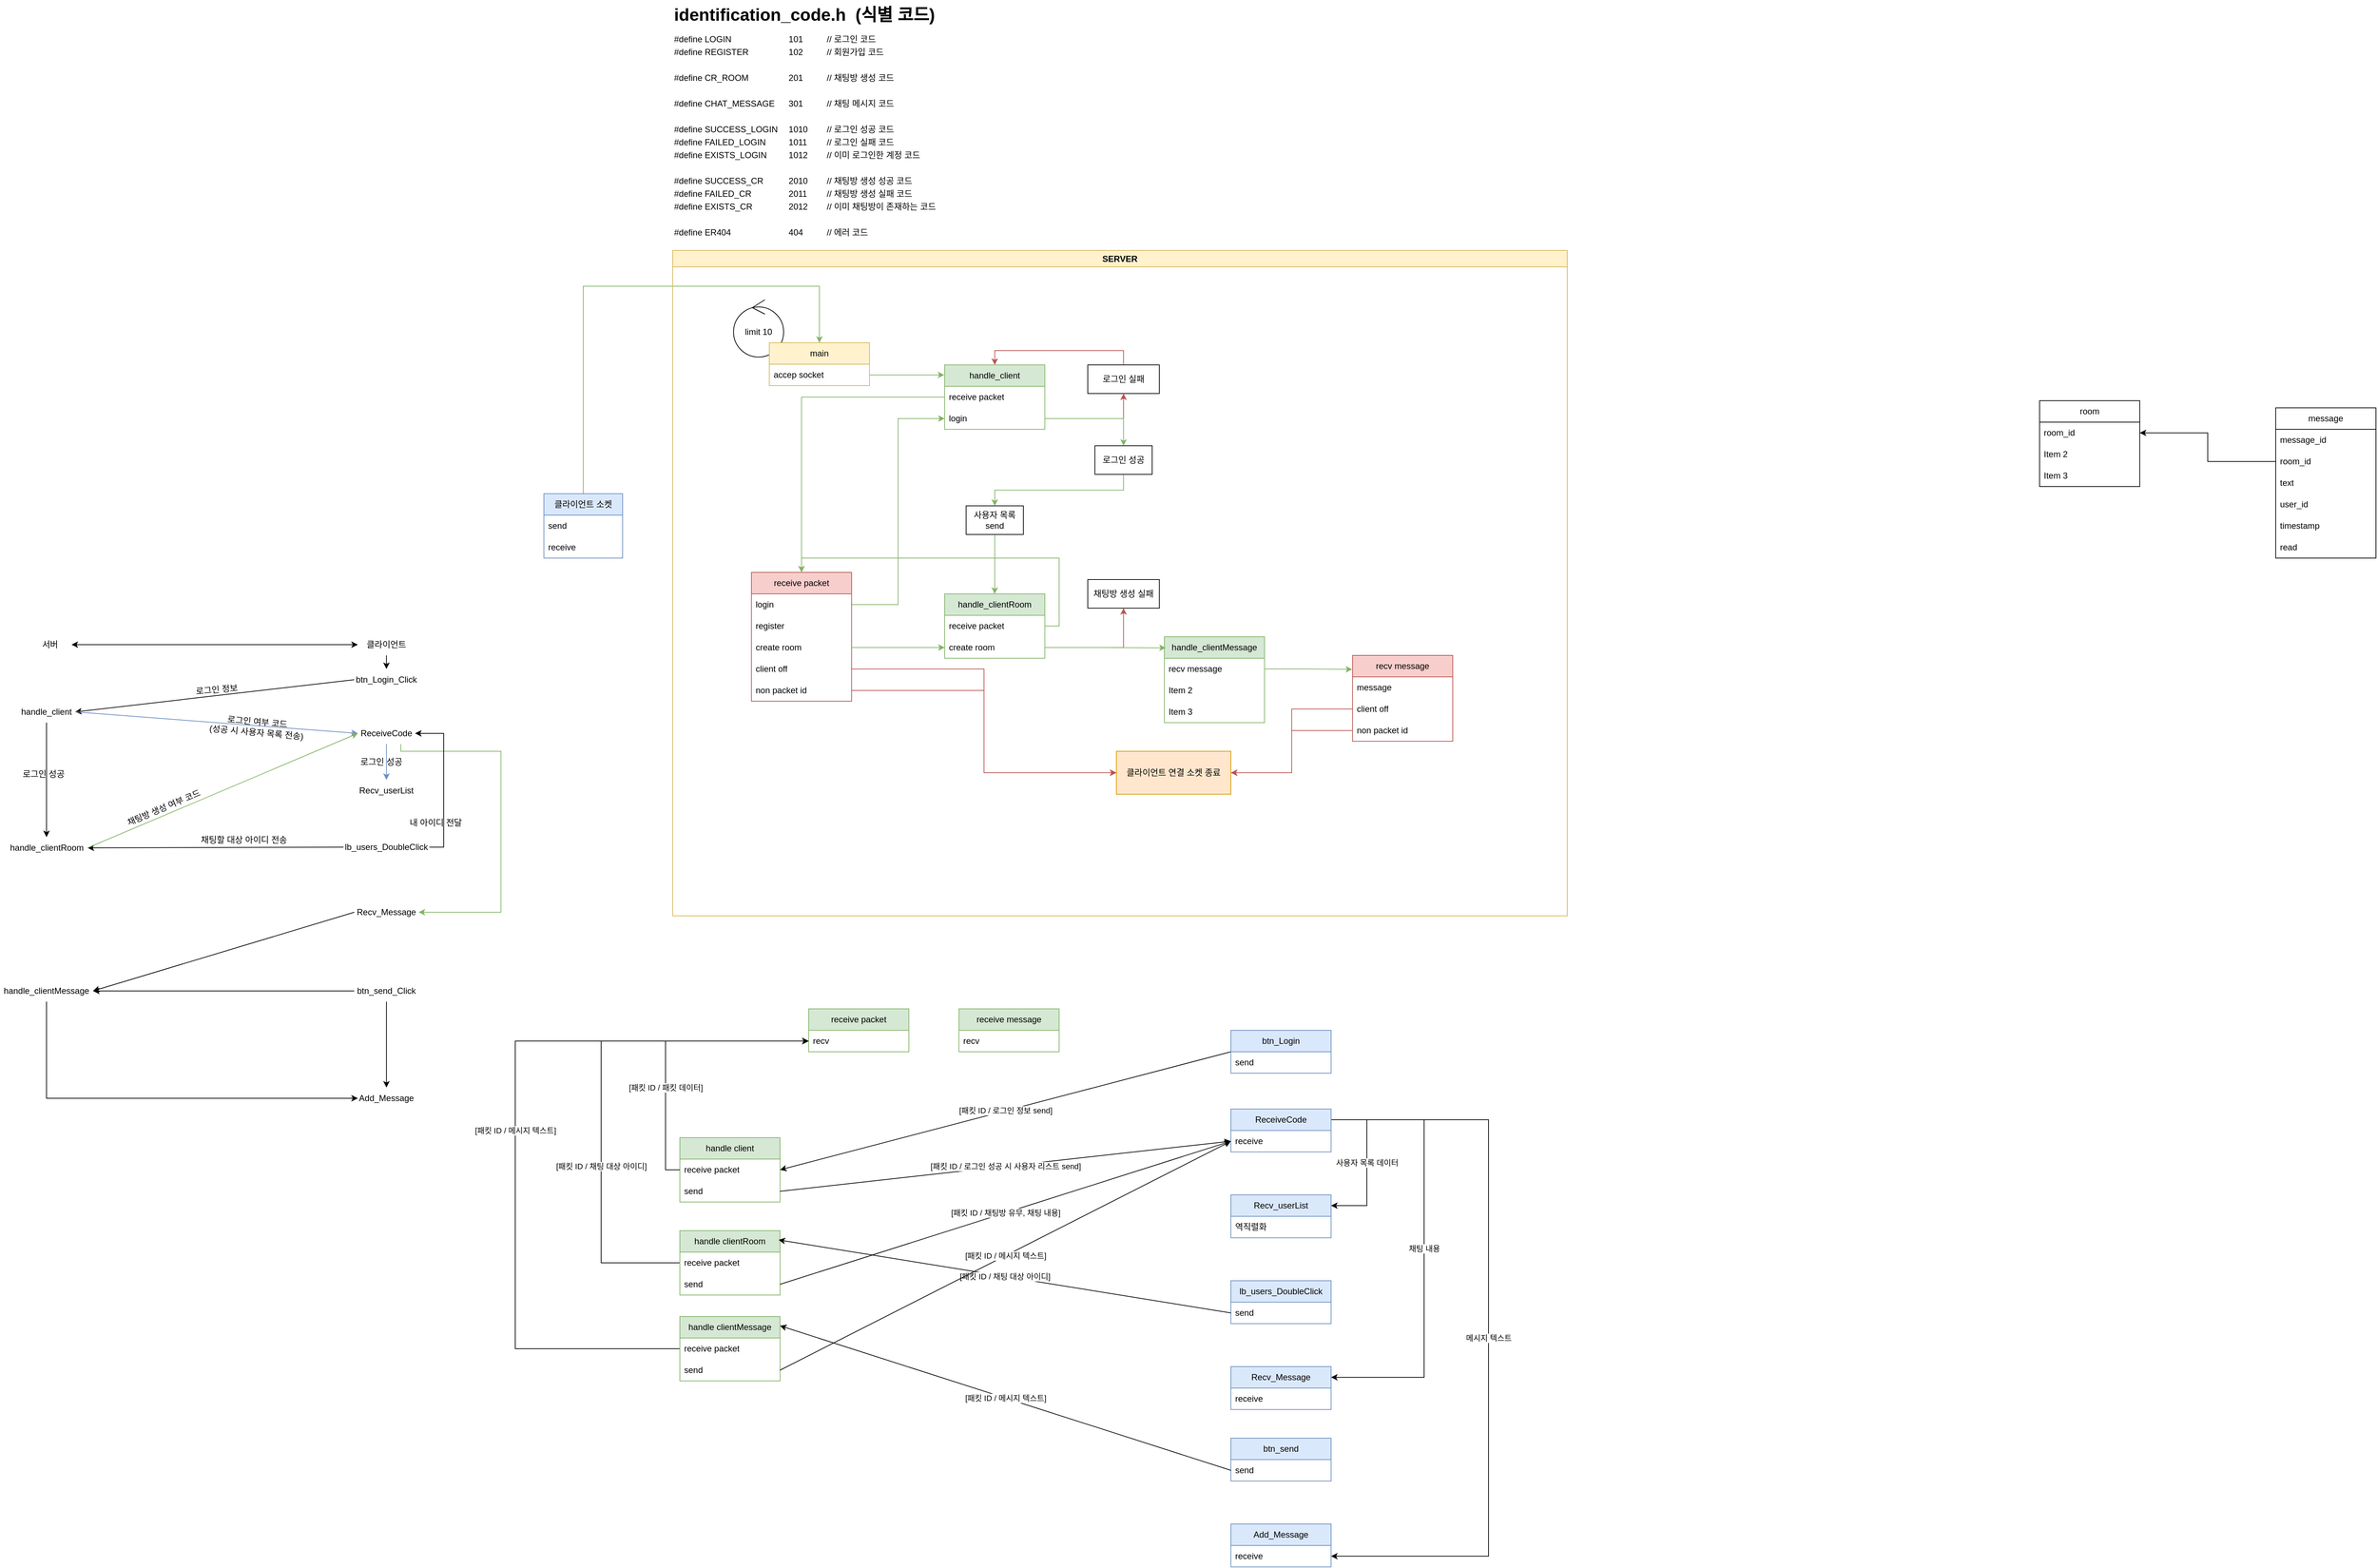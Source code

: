 <mxfile version="24.7.16">
  <diagram name="페이지-1" id="7Ynsx05TQ_TW6J1zzL17">
    <mxGraphModel dx="3088" dy="772" grid="1" gridSize="10" guides="1" tooltips="1" connect="1" arrows="1" fold="1" page="1" pageScale="1" pageWidth="827" pageHeight="1169" math="0" shadow="0">
      <root>
        <mxCell id="0" />
        <mxCell id="1" parent="0" />
        <mxCell id="s8_g53VmeSPwoNF7_Ztp-17" value="&lt;h1 style=&quot;margin-top: 0px;&quot;&gt;identification_code.h&amp;nbsp; (식별 코드)&lt;/h1&gt;&lt;p style=&quot;line-height: 50%;&quot;&gt;#define LOGIN&lt;span style=&quot;white-space:pre&quot;&gt;&#x9;&#x9;&#x9;&lt;/span&gt;101&lt;span style=&quot;white-space:pre&quot;&gt;&#x9;&#x9;&lt;/span&gt;// 로그인 코드&lt;/p&gt;&lt;p style=&quot;line-height: 50%;&quot;&gt;#define REGISTER&lt;span style=&quot;white-space:pre&quot;&gt;&#x9;&#x9;&lt;span style=&quot;white-space: pre;&quot;&gt;&#x9;&lt;/span&gt;&lt;/span&gt;102&lt;span style=&quot;white-space:pre&quot;&gt;&#x9;&#x9;&lt;/span&gt;// 회원가입 코드&lt;/p&gt;&lt;p style=&quot;line-height: 50%;&quot;&gt;&lt;br&gt;&lt;/p&gt;&lt;p style=&quot;line-height: 50%;&quot;&gt;#define CR_ROOM&lt;span style=&quot;white-space:pre&quot;&gt;&#x9;&#x9;&#x9;&lt;/span&gt;201&lt;span style=&quot;white-space:pre&quot;&gt;&#x9;&#x9;&lt;/span&gt;// 채팅방 생성 코드&lt;/p&gt;&lt;p style=&quot;line-height: 50%;&quot;&gt;&lt;br&gt;&lt;/p&gt;&lt;p style=&quot;line-height: 50%;&quot;&gt;#define CHAT_MESSAGE&lt;span style=&quot;white-space:pre&quot;&gt;&#x9;&lt;/span&gt;301&lt;span style=&quot;white-space:pre&quot;&gt;&#x9;&#x9;&lt;/span&gt;// 채팅 메시지 코드&lt;/p&gt;&lt;p style=&quot;line-height: 50%;&quot;&gt;&lt;br&gt;&lt;/p&gt;&lt;p style=&quot;line-height: 50%;&quot;&gt;#define SUCCESS_LOGIN&lt;span style=&quot;white-space:pre&quot;&gt;&#x9;&lt;/span&gt;1010&lt;span style=&quot;white-space:pre&quot;&gt;&#x9;&lt;/span&gt;// 로그인 성공 코드&lt;/p&gt;&lt;p style=&quot;line-height: 50%;&quot;&gt;#define FAILED_LOGIN&lt;span style=&quot;white-space: pre;&quot;&gt;&#x9;&lt;/span&gt;&lt;span style=&quot;white-space:pre&quot;&gt;&#x9;&lt;/span&gt;1011&lt;span style=&quot;white-space:pre&quot;&gt;&#x9;&lt;/span&gt;// 로그인 실패 코드&lt;/p&gt;&lt;p style=&quot;line-height: 50%;&quot;&gt;#define EXISTS_LOGIN&lt;span style=&quot;white-space:pre&quot;&gt;&#x9;&lt;span style=&quot;white-space: pre;&quot;&gt;&#x9;&lt;/span&gt;&lt;/span&gt;1012&lt;span style=&quot;white-space:pre&quot;&gt;&#x9;&lt;/span&gt;// 이미 로그인한 계정 코드&lt;/p&gt;&lt;p style=&quot;line-height: 50%;&quot;&gt;&lt;br&gt;&lt;/p&gt;&lt;p style=&quot;line-height: 50%;&quot;&gt;#define SUCCESS_CR&lt;span style=&quot;white-space:pre&quot;&gt;&#x9;&#x9;&lt;/span&gt;2010&lt;span style=&quot;white-space:pre&quot;&gt;&#x9;&lt;/span&gt;// 채팅방 생성 성공 코드&lt;/p&gt;&lt;p style=&quot;line-height: 50%;&quot;&gt;#define FAILED_CR&lt;span style=&quot;white-space:pre&quot;&gt;&#x9;&#x9;&lt;/span&gt;2011&lt;span style=&quot;white-space:pre&quot;&gt;&#x9;&lt;/span&gt;// 채팅방 생성 실패 코드&lt;/p&gt;&lt;p style=&quot;line-height: 50%;&quot;&gt;#define EXISTS_CR&lt;span style=&quot;white-space:pre&quot;&gt;&#x9;&#x9;&lt;/span&gt;2012&lt;span style=&quot;white-space:pre&quot;&gt;&#x9;&lt;/span&gt;// 이미 채팅방이 존재하는 코드&lt;/p&gt;&lt;p style=&quot;line-height: 50%;&quot;&gt;&lt;br&gt;&lt;/p&gt;&lt;p style=&quot;line-height: 50%;&quot;&gt;#define ER404&lt;span style=&quot;white-space:pre&quot;&gt;&#x9;&#x9;&#x9;&lt;/span&gt;404&lt;span style=&quot;white-space:pre&quot;&gt;&#x9;&#x9;&lt;/span&gt;// 에러 코드&lt;/p&gt;" style="text;html=1;whiteSpace=wrap;overflow=hidden;rounded=0;" parent="1" vertex="1">
          <mxGeometry width="400" height="330" as="geometry" />
        </mxCell>
        <mxCell id="HkOdZyDKnDV-VlXJsd4s-2" value="handle_client" style="swimlane;fontStyle=0;childLayout=stackLayout;horizontal=1;startSize=30;horizontalStack=0;resizeParent=1;resizeParentMax=0;resizeLast=0;collapsible=1;marginBottom=0;whiteSpace=wrap;html=1;fillColor=#d5e8d4;strokeColor=#82b366;" parent="1" vertex="1">
          <mxGeometry x="380" y="510" width="140" height="90" as="geometry" />
        </mxCell>
        <mxCell id="HkOdZyDKnDV-VlXJsd4s-3" value="receive packet" style="text;strokeColor=none;fillColor=none;align=left;verticalAlign=middle;spacingLeft=4;spacingRight=4;overflow=hidden;points=[[0,0.5],[1,0.5]];portConstraint=eastwest;rotatable=0;whiteSpace=wrap;html=1;" parent="HkOdZyDKnDV-VlXJsd4s-2" vertex="1">
          <mxGeometry y="30" width="140" height="30" as="geometry" />
        </mxCell>
        <mxCell id="HkOdZyDKnDV-VlXJsd4s-24" value="login" style="text;strokeColor=none;fillColor=none;align=left;verticalAlign=middle;spacingLeft=4;spacingRight=4;overflow=hidden;points=[[0,0.5],[1,0.5]];portConstraint=eastwest;rotatable=0;whiteSpace=wrap;html=1;" parent="HkOdZyDKnDV-VlXJsd4s-2" vertex="1">
          <mxGeometry y="60" width="140" height="30" as="geometry" />
        </mxCell>
        <mxCell id="HkOdZyDKnDV-VlXJsd4s-53" style="edgeStyle=orthogonalEdgeStyle;rounded=0;orthogonalLoop=1;jettySize=auto;html=1;exitX=1;exitY=0.25;exitDx=0;exitDy=0;entryX=0;entryY=0.5;entryDx=0;entryDy=0;fillColor=#d5e8d4;strokeColor=#82b366;" parent="1" source="HkOdZyDKnDV-VlXJsd4s-6" target="HkOdZyDKnDV-VlXJsd4s-24" edge="1">
          <mxGeometry relative="1" as="geometry" />
        </mxCell>
        <mxCell id="HkOdZyDKnDV-VlXJsd4s-59" style="edgeStyle=orthogonalEdgeStyle;rounded=0;orthogonalLoop=1;jettySize=auto;html=1;exitX=1;exitY=0.75;exitDx=0;exitDy=0;entryX=0;entryY=0.5;entryDx=0;entryDy=0;fillColor=#f8cecc;strokeColor=#b85450;" parent="1" source="HkOdZyDKnDV-VlXJsd4s-6" target="HkOdZyDKnDV-VlXJsd4s-58" edge="1">
          <mxGeometry relative="1" as="geometry" />
        </mxCell>
        <mxCell id="HkOdZyDKnDV-VlXJsd4s-6" value="receive packet" style="swimlane;fontStyle=0;childLayout=stackLayout;horizontal=1;startSize=30;horizontalStack=0;resizeParent=1;resizeParentMax=0;resizeLast=0;collapsible=1;marginBottom=0;whiteSpace=wrap;html=1;fillColor=#f8cecc;strokeColor=#b85450;" parent="1" vertex="1">
          <mxGeometry x="110" y="800" width="140" height="180" as="geometry" />
        </mxCell>
        <mxCell id="HkOdZyDKnDV-VlXJsd4s-7" value="login" style="text;strokeColor=none;fillColor=none;align=left;verticalAlign=middle;spacingLeft=4;spacingRight=4;overflow=hidden;points=[[0,0.5],[1,0.5]];portConstraint=eastwest;rotatable=0;whiteSpace=wrap;html=1;" parent="HkOdZyDKnDV-VlXJsd4s-6" vertex="1">
          <mxGeometry y="30" width="140" height="30" as="geometry" />
        </mxCell>
        <mxCell id="HkOdZyDKnDV-VlXJsd4s-8" value="register" style="text;strokeColor=none;fillColor=none;align=left;verticalAlign=middle;spacingLeft=4;spacingRight=4;overflow=hidden;points=[[0,0.5],[1,0.5]];portConstraint=eastwest;rotatable=0;whiteSpace=wrap;html=1;" parent="HkOdZyDKnDV-VlXJsd4s-6" vertex="1">
          <mxGeometry y="60" width="140" height="30" as="geometry" />
        </mxCell>
        <mxCell id="HkOdZyDKnDV-VlXJsd4s-9" value="create room" style="text;strokeColor=none;fillColor=none;align=left;verticalAlign=middle;spacingLeft=4;spacingRight=4;overflow=hidden;points=[[0,0.5],[1,0.5]];portConstraint=eastwest;rotatable=0;whiteSpace=wrap;html=1;" parent="HkOdZyDKnDV-VlXJsd4s-6" vertex="1">
          <mxGeometry y="90" width="140" height="30" as="geometry" />
        </mxCell>
        <mxCell id="HkOdZyDKnDV-VlXJsd4s-11" value="client off" style="text;strokeColor=none;fillColor=none;align=left;verticalAlign=middle;spacingLeft=4;spacingRight=4;overflow=hidden;points=[[0,0.5],[1,0.5]];portConstraint=eastwest;rotatable=0;whiteSpace=wrap;html=1;" parent="HkOdZyDKnDV-VlXJsd4s-6" vertex="1">
          <mxGeometry y="120" width="140" height="30" as="geometry" />
        </mxCell>
        <mxCell id="HkOdZyDKnDV-VlXJsd4s-13" value="non packet id" style="text;strokeColor=none;fillColor=none;align=left;verticalAlign=middle;spacingLeft=4;spacingRight=4;overflow=hidden;points=[[0,0.5],[1,0.5]];portConstraint=eastwest;rotatable=0;whiteSpace=wrap;html=1;" parent="HkOdZyDKnDV-VlXJsd4s-6" vertex="1">
          <mxGeometry y="150" width="140" height="30" as="geometry" />
        </mxCell>
        <mxCell id="HkOdZyDKnDV-VlXJsd4s-15" value="recv message" style="swimlane;fontStyle=0;childLayout=stackLayout;horizontal=1;startSize=30;horizontalStack=0;resizeParent=1;resizeParentMax=0;resizeLast=0;collapsible=1;marginBottom=0;whiteSpace=wrap;html=1;fillColor=#f8cecc;strokeColor=#b85450;" parent="1" vertex="1">
          <mxGeometry x="950" y="916" width="140" height="120" as="geometry" />
        </mxCell>
        <mxCell id="HkOdZyDKnDV-VlXJsd4s-16" value="message" style="text;strokeColor=none;fillColor=none;align=left;verticalAlign=middle;spacingLeft=4;spacingRight=4;overflow=hidden;points=[[0,0.5],[1,0.5]];portConstraint=eastwest;rotatable=0;whiteSpace=wrap;html=1;" parent="HkOdZyDKnDV-VlXJsd4s-15" vertex="1">
          <mxGeometry y="30" width="140" height="30" as="geometry" />
        </mxCell>
        <mxCell id="HkOdZyDKnDV-VlXJsd4s-17" value="client off" style="text;strokeColor=none;fillColor=none;align=left;verticalAlign=middle;spacingLeft=4;spacingRight=4;overflow=hidden;points=[[0,0.5],[1,0.5]];portConstraint=eastwest;rotatable=0;whiteSpace=wrap;html=1;" parent="HkOdZyDKnDV-VlXJsd4s-15" vertex="1">
          <mxGeometry y="60" width="140" height="30" as="geometry" />
        </mxCell>
        <mxCell id="HkOdZyDKnDV-VlXJsd4s-18" value="non packet id" style="text;strokeColor=none;fillColor=none;align=left;verticalAlign=middle;spacingLeft=4;spacingRight=4;overflow=hidden;points=[[0,0.5],[1,0.5]];portConstraint=eastwest;rotatable=0;whiteSpace=wrap;html=1;" parent="HkOdZyDKnDV-VlXJsd4s-15" vertex="1">
          <mxGeometry y="90" width="140" height="30" as="geometry" />
        </mxCell>
        <mxCell id="HkOdZyDKnDV-VlXJsd4s-19" value="handle_clientRoom" style="swimlane;fontStyle=0;childLayout=stackLayout;horizontal=1;startSize=30;horizontalStack=0;resizeParent=1;resizeParentMax=0;resizeLast=0;collapsible=1;marginBottom=0;whiteSpace=wrap;html=1;fillColor=#d5e8d4;strokeColor=#82b366;" parent="1" vertex="1">
          <mxGeometry x="380" y="830" width="140" height="90" as="geometry" />
        </mxCell>
        <mxCell id="HkOdZyDKnDV-VlXJsd4s-20" value="receive packet" style="text;strokeColor=none;fillColor=none;align=left;verticalAlign=middle;spacingLeft=4;spacingRight=4;overflow=hidden;points=[[0,0.5],[1,0.5]];portConstraint=eastwest;rotatable=0;whiteSpace=wrap;html=1;" parent="HkOdZyDKnDV-VlXJsd4s-19" vertex="1">
          <mxGeometry y="30" width="140" height="30" as="geometry" />
        </mxCell>
        <mxCell id="HkOdZyDKnDV-VlXJsd4s-21" value="create room" style="text;strokeColor=none;fillColor=none;align=left;verticalAlign=middle;spacingLeft=4;spacingRight=4;overflow=hidden;points=[[0,0.5],[1,0.5]];portConstraint=eastwest;rotatable=0;whiteSpace=wrap;html=1;" parent="HkOdZyDKnDV-VlXJsd4s-19" vertex="1">
          <mxGeometry y="60" width="140" height="30" as="geometry" />
        </mxCell>
        <mxCell id="HkOdZyDKnDV-VlXJsd4s-23" style="edgeStyle=orthogonalEdgeStyle;rounded=0;orthogonalLoop=1;jettySize=auto;html=1;exitX=1;exitY=0.5;exitDx=0;exitDy=0;entryX=-0.004;entryY=0.156;entryDx=0;entryDy=0;entryPerimeter=0;fillColor=#d5e8d4;strokeColor=#82b366;" parent="1" source="s8_g53VmeSPwoNF7_Ztp-13" target="HkOdZyDKnDV-VlXJsd4s-2" edge="1">
          <mxGeometry relative="1" as="geometry">
            <mxPoint x="400" y="470" as="targetPoint" />
          </mxGeometry>
        </mxCell>
        <mxCell id="HkOdZyDKnDV-VlXJsd4s-64" style="edgeStyle=orthogonalEdgeStyle;rounded=0;orthogonalLoop=1;jettySize=auto;html=1;exitX=0.5;exitY=0;exitDx=0;exitDy=0;entryX=0.5;entryY=0;entryDx=0;entryDy=0;fillColor=#f8cecc;strokeColor=#b85450;" parent="1" source="HkOdZyDKnDV-VlXJsd4s-29" target="HkOdZyDKnDV-VlXJsd4s-2" edge="1">
          <mxGeometry relative="1" as="geometry" />
        </mxCell>
        <mxCell id="HkOdZyDKnDV-VlXJsd4s-29" value="로그인 실패" style="rounded=0;whiteSpace=wrap;html=1;" parent="1" vertex="1">
          <mxGeometry x="580" y="510" width="100" height="40" as="geometry" />
        </mxCell>
        <mxCell id="HkOdZyDKnDV-VlXJsd4s-36" style="edgeStyle=orthogonalEdgeStyle;rounded=0;orthogonalLoop=1;jettySize=auto;html=1;exitX=1;exitY=0.5;exitDx=0;exitDy=0;entryX=0;entryY=0.5;entryDx=0;entryDy=0;fillColor=#d5e8d4;strokeColor=#82b366;" parent="1" source="HkOdZyDKnDV-VlXJsd4s-9" target="HkOdZyDKnDV-VlXJsd4s-21" edge="1">
          <mxGeometry relative="1" as="geometry" />
        </mxCell>
        <mxCell id="HkOdZyDKnDV-VlXJsd4s-37" value="채팅방 생성 실패" style="rounded=0;whiteSpace=wrap;html=1;" parent="1" vertex="1">
          <mxGeometry x="580" y="810" width="100" height="40" as="geometry" />
        </mxCell>
        <mxCell id="HkOdZyDKnDV-VlXJsd4s-40" style="edgeStyle=orthogonalEdgeStyle;rounded=0;orthogonalLoop=1;jettySize=auto;html=1;exitX=1;exitY=0.5;exitDx=0;exitDy=0;entryX=0.5;entryY=1;entryDx=0;entryDy=0;fillColor=#f8cecc;strokeColor=#b85450;" parent="1" source="HkOdZyDKnDV-VlXJsd4s-24" target="HkOdZyDKnDV-VlXJsd4s-29" edge="1">
          <mxGeometry relative="1" as="geometry" />
        </mxCell>
        <mxCell id="HkOdZyDKnDV-VlXJsd4s-42" style="edgeStyle=orthogonalEdgeStyle;rounded=0;orthogonalLoop=1;jettySize=auto;html=1;exitX=1;exitY=0.5;exitDx=0;exitDy=0;entryX=0.5;entryY=1;entryDx=0;entryDy=0;fillColor=#f8cecc;strokeColor=#b85450;" parent="1" source="HkOdZyDKnDV-VlXJsd4s-21" target="HkOdZyDKnDV-VlXJsd4s-37" edge="1">
          <mxGeometry relative="1" as="geometry" />
        </mxCell>
        <mxCell id="HkOdZyDKnDV-VlXJsd4s-44" value="handle_clientMessage" style="swimlane;fontStyle=0;childLayout=stackLayout;horizontal=1;startSize=30;horizontalStack=0;resizeParent=1;resizeParentMax=0;resizeLast=0;collapsible=1;marginBottom=0;whiteSpace=wrap;html=1;fillColor=#d5e8d4;strokeColor=#82b366;" parent="1" vertex="1">
          <mxGeometry x="687" y="890" width="140" height="120" as="geometry" />
        </mxCell>
        <mxCell id="HkOdZyDKnDV-VlXJsd4s-45" value="recv message" style="text;strokeColor=none;fillColor=none;align=left;verticalAlign=middle;spacingLeft=4;spacingRight=4;overflow=hidden;points=[[0,0.5],[1,0.5]];portConstraint=eastwest;rotatable=0;whiteSpace=wrap;html=1;" parent="HkOdZyDKnDV-VlXJsd4s-44" vertex="1">
          <mxGeometry y="30" width="140" height="30" as="geometry" />
        </mxCell>
        <mxCell id="HkOdZyDKnDV-VlXJsd4s-46" value="Item 2" style="text;strokeColor=none;fillColor=none;align=left;verticalAlign=middle;spacingLeft=4;spacingRight=4;overflow=hidden;points=[[0,0.5],[1,0.5]];portConstraint=eastwest;rotatable=0;whiteSpace=wrap;html=1;" parent="HkOdZyDKnDV-VlXJsd4s-44" vertex="1">
          <mxGeometry y="60" width="140" height="30" as="geometry" />
        </mxCell>
        <mxCell id="HkOdZyDKnDV-VlXJsd4s-47" value="Item 3" style="text;strokeColor=none;fillColor=none;align=left;verticalAlign=middle;spacingLeft=4;spacingRight=4;overflow=hidden;points=[[0,0.5],[1,0.5]];portConstraint=eastwest;rotatable=0;whiteSpace=wrap;html=1;" parent="HkOdZyDKnDV-VlXJsd4s-44" vertex="1">
          <mxGeometry y="90" width="140" height="30" as="geometry" />
        </mxCell>
        <mxCell id="HkOdZyDKnDV-VlXJsd4s-51" style="edgeStyle=orthogonalEdgeStyle;rounded=0;orthogonalLoop=1;jettySize=auto;html=1;exitX=1;exitY=0.5;exitDx=0;exitDy=0;entryX=-0.004;entryY=0.163;entryDx=0;entryDy=0;entryPerimeter=0;fillColor=#d5e8d4;strokeColor=#82b366;" parent="1" source="HkOdZyDKnDV-VlXJsd4s-45" target="HkOdZyDKnDV-VlXJsd4s-15" edge="1">
          <mxGeometry relative="1" as="geometry" />
        </mxCell>
        <mxCell id="HkOdZyDKnDV-VlXJsd4s-57" style="edgeStyle=orthogonalEdgeStyle;rounded=0;orthogonalLoop=1;jettySize=auto;html=1;exitX=1;exitY=0.5;exitDx=0;exitDy=0;entryX=0.5;entryY=0;entryDx=0;entryDy=0;fillColor=#d5e8d4;strokeColor=#82b366;" parent="1" source="HkOdZyDKnDV-VlXJsd4s-20" target="HkOdZyDKnDV-VlXJsd4s-6" edge="1">
          <mxGeometry relative="1" as="geometry">
            <mxPoint x="180" y="710" as="targetPoint" />
            <Array as="points">
              <mxPoint x="540" y="875" />
              <mxPoint x="540" y="780" />
              <mxPoint x="180" y="780" />
            </Array>
          </mxGeometry>
        </mxCell>
        <mxCell id="HkOdZyDKnDV-VlXJsd4s-58" value="클라이언트 연결 소켓 종료" style="rounded=0;whiteSpace=wrap;html=1;fillColor=#ffe6cc;strokeColor=#d79b00;" parent="1" vertex="1">
          <mxGeometry x="620" y="1050" width="160" height="60" as="geometry" />
        </mxCell>
        <mxCell id="HkOdZyDKnDV-VlXJsd4s-60" style="edgeStyle=orthogonalEdgeStyle;rounded=0;orthogonalLoop=1;jettySize=auto;html=1;exitX=1;exitY=0.5;exitDx=0;exitDy=0;entryX=0.014;entryY=0.129;entryDx=0;entryDy=0;entryPerimeter=0;fillColor=#d5e8d4;strokeColor=#82b366;" parent="1" source="HkOdZyDKnDV-VlXJsd4s-21" target="HkOdZyDKnDV-VlXJsd4s-44" edge="1">
          <mxGeometry relative="1" as="geometry" />
        </mxCell>
        <mxCell id="HkOdZyDKnDV-VlXJsd4s-61" style="edgeStyle=orthogonalEdgeStyle;rounded=0;orthogonalLoop=1;jettySize=auto;html=1;exitX=0;exitY=0.5;exitDx=0;exitDy=0;entryX=1;entryY=0.5;entryDx=0;entryDy=0;fillColor=#f8cecc;strokeColor=#b85450;" parent="1" source="HkOdZyDKnDV-VlXJsd4s-17" target="HkOdZyDKnDV-VlXJsd4s-58" edge="1">
          <mxGeometry relative="1" as="geometry" />
        </mxCell>
        <mxCell id="HkOdZyDKnDV-VlXJsd4s-62" style="edgeStyle=orthogonalEdgeStyle;rounded=0;orthogonalLoop=1;jettySize=auto;html=1;exitX=1;exitY=0.5;exitDx=0;exitDy=0;entryX=0;entryY=0.5;entryDx=0;entryDy=0;fillColor=#f8cecc;strokeColor=#b85450;" parent="1" source="HkOdZyDKnDV-VlXJsd4s-13" target="HkOdZyDKnDV-VlXJsd4s-58" edge="1">
          <mxGeometry relative="1" as="geometry" />
        </mxCell>
        <mxCell id="HkOdZyDKnDV-VlXJsd4s-63" style="edgeStyle=orthogonalEdgeStyle;rounded=0;orthogonalLoop=1;jettySize=auto;html=1;exitX=0;exitY=0.5;exitDx=0;exitDy=0;entryX=1;entryY=0.5;entryDx=0;entryDy=0;fillColor=#f8cecc;strokeColor=#b85450;" parent="1" source="HkOdZyDKnDV-VlXJsd4s-18" target="HkOdZyDKnDV-VlXJsd4s-58" edge="1">
          <mxGeometry relative="1" as="geometry" />
        </mxCell>
        <mxCell id="HkOdZyDKnDV-VlXJsd4s-69" value="" style="edgeStyle=orthogonalEdgeStyle;rounded=0;orthogonalLoop=1;jettySize=auto;html=1;exitX=1;exitY=0.5;exitDx=0;exitDy=0;entryX=0.5;entryY=0;entryDx=0;entryDy=0;fillColor=#d5e8d4;strokeColor=#82b366;" parent="1" source="HkOdZyDKnDV-VlXJsd4s-24" target="HkOdZyDKnDV-VlXJsd4s-65" edge="1">
          <mxGeometry relative="1" as="geometry">
            <mxPoint x="520" y="585" as="sourcePoint" />
            <mxPoint x="450" y="830" as="targetPoint" />
            <Array as="points" />
          </mxGeometry>
        </mxCell>
        <mxCell id="HkOdZyDKnDV-VlXJsd4s-76" style="edgeStyle=orthogonalEdgeStyle;rounded=0;orthogonalLoop=1;jettySize=auto;html=1;exitX=0.5;exitY=1;exitDx=0;exitDy=0;entryX=0.5;entryY=0;entryDx=0;entryDy=0;fillColor=#d5e8d4;strokeColor=#82b366;" parent="1" source="HkOdZyDKnDV-VlXJsd4s-65" target="HkOdZyDKnDV-VlXJsd4s-71" edge="1">
          <mxGeometry relative="1" as="geometry" />
        </mxCell>
        <mxCell id="HkOdZyDKnDV-VlXJsd4s-65" value="로그인 성공" style="rounded=0;whiteSpace=wrap;html=1;" parent="1" vertex="1">
          <mxGeometry x="590" y="623" width="80" height="40" as="geometry" />
        </mxCell>
        <mxCell id="HkOdZyDKnDV-VlXJsd4s-75" style="edgeStyle=orthogonalEdgeStyle;rounded=0;orthogonalLoop=1;jettySize=auto;html=1;exitX=0.5;exitY=1;exitDx=0;exitDy=0;entryX=0.5;entryY=0;entryDx=0;entryDy=0;fillColor=#d5e8d4;strokeColor=#82b366;" parent="1" source="HkOdZyDKnDV-VlXJsd4s-71" target="HkOdZyDKnDV-VlXJsd4s-19" edge="1">
          <mxGeometry relative="1" as="geometry" />
        </mxCell>
        <mxCell id="HkOdZyDKnDV-VlXJsd4s-71" value="사용자 목록 send" style="rounded=0;whiteSpace=wrap;html=1;" parent="1" vertex="1">
          <mxGeometry x="410" y="707" width="80" height="40" as="geometry" />
        </mxCell>
        <mxCell id="HkOdZyDKnDV-VlXJsd4s-73" value="" style="group" parent="1" vertex="1" connectable="0">
          <mxGeometry x="85" y="419" width="190" height="120" as="geometry" />
        </mxCell>
        <mxCell id="HkOdZyDKnDV-VlXJsd4s-1" value="limit 10" style="ellipse;shape=umlControl;whiteSpace=wrap;html=1;" parent="HkOdZyDKnDV-VlXJsd4s-73" vertex="1">
          <mxGeometry width="70" height="80" as="geometry" />
        </mxCell>
        <mxCell id="s8_g53VmeSPwoNF7_Ztp-12" value="main" style="swimlane;fontStyle=0;childLayout=stackLayout;horizontal=1;startSize=30;horizontalStack=0;resizeParent=1;resizeParentMax=0;resizeLast=0;collapsible=1;marginBottom=0;whiteSpace=wrap;html=1;fillColor=#fff2cc;strokeColor=#d6b656;" parent="HkOdZyDKnDV-VlXJsd4s-73" vertex="1">
          <mxGeometry x="50" y="60" width="140" height="60" as="geometry" />
        </mxCell>
        <mxCell id="s8_g53VmeSPwoNF7_Ztp-13" value="accep socket" style="text;strokeColor=none;fillColor=none;align=left;verticalAlign=middle;spacingLeft=4;spacingRight=4;overflow=hidden;points=[[0,0.5],[1,0.5]];portConstraint=eastwest;rotatable=0;whiteSpace=wrap;html=1;" parent="s8_g53VmeSPwoNF7_Ztp-12" vertex="1">
          <mxGeometry y="30" width="140" height="30" as="geometry" />
        </mxCell>
        <mxCell id="HkOdZyDKnDV-VlXJsd4s-74" style="edgeStyle=orthogonalEdgeStyle;rounded=0;orthogonalLoop=1;jettySize=auto;html=1;exitX=0;exitY=0.5;exitDx=0;exitDy=0;entryX=0.5;entryY=0;entryDx=0;entryDy=0;fillColor=#d5e8d4;strokeColor=#82b366;" parent="1" source="HkOdZyDKnDV-VlXJsd4s-3" target="HkOdZyDKnDV-VlXJsd4s-6" edge="1">
          <mxGeometry relative="1" as="geometry" />
        </mxCell>
        <mxCell id="HkOdZyDKnDV-VlXJsd4s-85" style="edgeStyle=orthogonalEdgeStyle;rounded=0;orthogonalLoop=1;jettySize=auto;html=1;exitX=0.5;exitY=0;exitDx=0;exitDy=0;entryX=0.5;entryY=0;entryDx=0;entryDy=0;fillColor=#d5e8d4;strokeColor=#82b366;" parent="1" source="HkOdZyDKnDV-VlXJsd4s-78" target="s8_g53VmeSPwoNF7_Ztp-12" edge="1">
          <mxGeometry relative="1" as="geometry">
            <Array as="points">
              <mxPoint x="-125" y="400" />
              <mxPoint x="205" y="400" />
            </Array>
          </mxGeometry>
        </mxCell>
        <mxCell id="HkOdZyDKnDV-VlXJsd4s-78" value="클라이언트 소켓" style="swimlane;fontStyle=0;childLayout=stackLayout;horizontal=1;startSize=30;horizontalStack=0;resizeParent=1;resizeParentMax=0;resizeLast=0;collapsible=1;marginBottom=0;whiteSpace=wrap;html=1;fillColor=#dae8fc;strokeColor=#6c8ebf;" parent="1" vertex="1">
          <mxGeometry x="-180" y="690" width="110" height="90" as="geometry" />
        </mxCell>
        <mxCell id="HkOdZyDKnDV-VlXJsd4s-79" value="send" style="text;strokeColor=none;fillColor=none;align=left;verticalAlign=middle;spacingLeft=4;spacingRight=4;overflow=hidden;points=[[0,0.5],[1,0.5]];portConstraint=eastwest;rotatable=0;whiteSpace=wrap;html=1;" parent="HkOdZyDKnDV-VlXJsd4s-78" vertex="1">
          <mxGeometry y="30" width="110" height="30" as="geometry" />
        </mxCell>
        <mxCell id="HkOdZyDKnDV-VlXJsd4s-80" value="receive" style="text;strokeColor=none;fillColor=none;align=left;verticalAlign=middle;spacingLeft=4;spacingRight=4;overflow=hidden;points=[[0,0.5],[1,0.5]];portConstraint=eastwest;rotatable=0;whiteSpace=wrap;html=1;" parent="HkOdZyDKnDV-VlXJsd4s-78" vertex="1">
          <mxGeometry y="60" width="110" height="30" as="geometry" />
        </mxCell>
        <mxCell id="HkOdZyDKnDV-VlXJsd4s-84" value="SERVER" style="swimlane;whiteSpace=wrap;html=1;fillColor=#fff2cc;strokeColor=#d6b656;" parent="1" vertex="1">
          <mxGeometry y="350" width="1250" height="930" as="geometry" />
        </mxCell>
        <mxCell id="HkOdZyDKnDV-VlXJsd4s-99" style="edgeStyle=orthogonalEdgeStyle;rounded=0;orthogonalLoop=1;jettySize=auto;html=1;exitX=0.5;exitY=1;exitDx=0;exitDy=0;entryX=0.5;entryY=0;entryDx=0;entryDy=0;" parent="1" source="HkOdZyDKnDV-VlXJsd4s-86" target="HkOdZyDKnDV-VlXJsd4s-90" edge="1">
          <mxGeometry relative="1" as="geometry" />
        </mxCell>
        <mxCell id="HkOdZyDKnDV-VlXJsd4s-86" value="handle_client" style="text;html=1;align=center;verticalAlign=middle;whiteSpace=wrap;rounded=0;" parent="1" vertex="1">
          <mxGeometry x="-915" y="980" width="80" height="30" as="geometry" />
        </mxCell>
        <mxCell id="HkOdZyDKnDV-VlXJsd4s-98" style="edgeStyle=orthogonalEdgeStyle;rounded=0;orthogonalLoop=1;jettySize=auto;html=1;exitX=0.5;exitY=1;exitDx=0;exitDy=0;entryX=0.5;entryY=0;entryDx=0;entryDy=0;fillColor=#dae8fc;strokeColor=#6c8ebf;" parent="1" source="HkOdZyDKnDV-VlXJsd4s-87" target="HkOdZyDKnDV-VlXJsd4s-91" edge="1">
          <mxGeometry relative="1" as="geometry" />
        </mxCell>
        <mxCell id="HkOdZyDKnDV-VlXJsd4s-104" style="edgeStyle=orthogonalEdgeStyle;rounded=0;orthogonalLoop=1;jettySize=auto;html=1;exitX=0.75;exitY=1;exitDx=0;exitDy=0;entryX=1;entryY=0.5;entryDx=0;entryDy=0;fillColor=#d5e8d4;strokeColor=#82b366;" parent="1" source="HkOdZyDKnDV-VlXJsd4s-87" target="HkOdZyDKnDV-VlXJsd4s-92" edge="1">
          <mxGeometry relative="1" as="geometry">
            <Array as="points">
              <mxPoint x="-380" y="1050" />
              <mxPoint x="-240" y="1050" />
              <mxPoint x="-240" y="1275" />
            </Array>
          </mxGeometry>
        </mxCell>
        <mxCell id="HkOdZyDKnDV-VlXJsd4s-87" value="ReceiveCode" style="text;html=1;align=center;verticalAlign=middle;whiteSpace=wrap;rounded=0;" parent="1" vertex="1">
          <mxGeometry x="-440" y="1010" width="80" height="30" as="geometry" />
        </mxCell>
        <mxCell id="HkOdZyDKnDV-VlXJsd4s-88" value="서버" style="text;html=1;align=center;verticalAlign=middle;whiteSpace=wrap;rounded=0;" parent="1" vertex="1">
          <mxGeometry x="-900" y="886" width="60" height="30" as="geometry" />
        </mxCell>
        <mxCell id="iaJI47n_tUrXSAxFMvHN-2" style="edgeStyle=orthogonalEdgeStyle;rounded=0;orthogonalLoop=1;jettySize=auto;html=1;exitX=0;exitY=0.5;exitDx=0;exitDy=0;entryX=1;entryY=0.5;entryDx=0;entryDy=0;endArrow=classic;endFill=1;startArrow=classic;startFill=1;" parent="1" source="HkOdZyDKnDV-VlXJsd4s-89" target="HkOdZyDKnDV-VlXJsd4s-88" edge="1">
          <mxGeometry relative="1" as="geometry" />
        </mxCell>
        <mxCell id="iaJI47n_tUrXSAxFMvHN-3" style="edgeStyle=orthogonalEdgeStyle;rounded=0;orthogonalLoop=1;jettySize=auto;html=1;exitX=0.5;exitY=1;exitDx=0;exitDy=0;entryX=0.5;entryY=0;entryDx=0;entryDy=0;" parent="1" source="HkOdZyDKnDV-VlXJsd4s-89" target="HkOdZyDKnDV-VlXJsd4s-96" edge="1">
          <mxGeometry relative="1" as="geometry" />
        </mxCell>
        <mxCell id="HkOdZyDKnDV-VlXJsd4s-89" value="클라이언트" style="text;html=1;align=center;verticalAlign=middle;whiteSpace=wrap;rounded=0;" parent="1" vertex="1">
          <mxGeometry x="-440" y="886" width="80" height="30" as="geometry" />
        </mxCell>
        <mxCell id="HkOdZyDKnDV-VlXJsd4s-90" value="handle_clientRoom" style="text;html=1;align=center;verticalAlign=middle;whiteSpace=wrap;rounded=0;" parent="1" vertex="1">
          <mxGeometry x="-932.5" y="1170" width="115" height="30" as="geometry" />
        </mxCell>
        <mxCell id="HkOdZyDKnDV-VlXJsd4s-91" value="Recv_userList" style="text;html=1;align=center;verticalAlign=middle;whiteSpace=wrap;rounded=0;" parent="1" vertex="1">
          <mxGeometry x="-430" y="1090" width="60" height="30" as="geometry" />
        </mxCell>
        <mxCell id="HkOdZyDKnDV-VlXJsd4s-106" style="rounded=0;orthogonalLoop=1;jettySize=auto;html=1;exitX=0;exitY=0.5;exitDx=0;exitDy=0;entryX=1;entryY=0.5;entryDx=0;entryDy=0;" parent="1" source="HkOdZyDKnDV-VlXJsd4s-92" target="HkOdZyDKnDV-VlXJsd4s-94" edge="1">
          <mxGeometry relative="1" as="geometry" />
        </mxCell>
        <mxCell id="HkOdZyDKnDV-VlXJsd4s-92" value="Recv_Message" style="text;html=1;align=center;verticalAlign=middle;whiteSpace=wrap;rounded=0;" parent="1" vertex="1">
          <mxGeometry x="-445" y="1260" width="90" height="30" as="geometry" />
        </mxCell>
        <mxCell id="HkOdZyDKnDV-VlXJsd4s-93" value="Add_Message" style="text;html=1;align=center;verticalAlign=middle;whiteSpace=wrap;rounded=0;" parent="1" vertex="1">
          <mxGeometry x="-440" y="1520" width="80" height="30" as="geometry" />
        </mxCell>
        <mxCell id="HkOdZyDKnDV-VlXJsd4s-113" style="edgeStyle=orthogonalEdgeStyle;rounded=0;orthogonalLoop=1;jettySize=auto;html=1;exitX=0.5;exitY=1;exitDx=0;exitDy=0;entryX=0;entryY=0.5;entryDx=0;entryDy=0;" parent="1" source="HkOdZyDKnDV-VlXJsd4s-94" target="HkOdZyDKnDV-VlXJsd4s-93" edge="1">
          <mxGeometry relative="1" as="geometry" />
        </mxCell>
        <mxCell id="HkOdZyDKnDV-VlXJsd4s-94" value="handle_clientMessage" style="text;html=1;align=center;verticalAlign=middle;whiteSpace=wrap;rounded=0;" parent="1" vertex="1">
          <mxGeometry x="-940" y="1370" width="130" height="30" as="geometry" />
        </mxCell>
        <mxCell id="iaJI47n_tUrXSAxFMvHN-6" style="rounded=0;orthogonalLoop=1;jettySize=auto;html=1;exitX=0;exitY=0.5;exitDx=0;exitDy=0;entryX=1;entryY=0.5;entryDx=0;entryDy=0;" parent="1" source="HkOdZyDKnDV-VlXJsd4s-96" target="HkOdZyDKnDV-VlXJsd4s-86" edge="1">
          <mxGeometry relative="1" as="geometry" />
        </mxCell>
        <mxCell id="HkOdZyDKnDV-VlXJsd4s-96" value="btn_Login_Click" style="text;html=1;align=center;verticalAlign=middle;whiteSpace=wrap;rounded=0;" parent="1" vertex="1">
          <mxGeometry x="-445" y="935" width="90" height="30" as="geometry" />
        </mxCell>
        <mxCell id="HkOdZyDKnDV-VlXJsd4s-97" value="" style="endArrow=classic;html=1;rounded=0;exitX=1;exitY=0.5;exitDx=0;exitDy=0;entryX=0;entryY=0.5;entryDx=0;entryDy=0;fillColor=#dae8fc;strokeColor=#6c8ebf;" parent="1" source="HkOdZyDKnDV-VlXJsd4s-86" target="HkOdZyDKnDV-VlXJsd4s-87" edge="1">
          <mxGeometry width="50" height="50" relative="1" as="geometry">
            <mxPoint x="-570" y="1160" as="sourcePoint" />
            <mxPoint x="-520" y="1110" as="targetPoint" />
          </mxGeometry>
        </mxCell>
        <mxCell id="HkOdZyDKnDV-VlXJsd4s-102" style="edgeStyle=orthogonalEdgeStyle;rounded=0;orthogonalLoop=1;jettySize=auto;html=1;exitX=1;exitY=0.5;exitDx=0;exitDy=0;entryX=1;entryY=0.5;entryDx=0;entryDy=0;" parent="1" source="HkOdZyDKnDV-VlXJsd4s-100" target="HkOdZyDKnDV-VlXJsd4s-87" edge="1">
          <mxGeometry relative="1" as="geometry" />
        </mxCell>
        <mxCell id="HkOdZyDKnDV-VlXJsd4s-100" value="lb_users_DoubleClick" style="text;html=1;align=center;verticalAlign=middle;whiteSpace=wrap;rounded=0;" parent="1" vertex="1">
          <mxGeometry x="-460" y="1169" width="120" height="30" as="geometry" />
        </mxCell>
        <mxCell id="HkOdZyDKnDV-VlXJsd4s-101" value="" style="endArrow=classic;html=1;rounded=0;exitX=0;exitY=0.5;exitDx=0;exitDy=0;entryX=1;entryY=0.5;entryDx=0;entryDy=0;" parent="1" source="HkOdZyDKnDV-VlXJsd4s-100" target="HkOdZyDKnDV-VlXJsd4s-90" edge="1">
          <mxGeometry width="50" height="50" relative="1" as="geometry">
            <mxPoint x="-540" y="1160" as="sourcePoint" />
            <mxPoint x="-490" y="1110" as="targetPoint" />
          </mxGeometry>
        </mxCell>
        <mxCell id="HkOdZyDKnDV-VlXJsd4s-103" value="" style="endArrow=classic;html=1;rounded=0;exitX=1;exitY=0.5;exitDx=0;exitDy=0;entryX=0;entryY=0.5;entryDx=0;entryDy=0;fillColor=#d5e8d4;strokeColor=#82b366;" parent="1" source="HkOdZyDKnDV-VlXJsd4s-90" target="HkOdZyDKnDV-VlXJsd4s-87" edge="1">
          <mxGeometry width="50" height="50" relative="1" as="geometry">
            <mxPoint x="-540" y="1160" as="sourcePoint" />
            <mxPoint x="-490" y="1110" as="targetPoint" />
          </mxGeometry>
        </mxCell>
        <mxCell id="HkOdZyDKnDV-VlXJsd4s-109" style="edgeStyle=orthogonalEdgeStyle;rounded=0;orthogonalLoop=1;jettySize=auto;html=1;exitX=0.5;exitY=1;exitDx=0;exitDy=0;entryX=0.5;entryY=0;entryDx=0;entryDy=0;" parent="1" source="HkOdZyDKnDV-VlXJsd4s-107" target="HkOdZyDKnDV-VlXJsd4s-93" edge="1">
          <mxGeometry relative="1" as="geometry" />
        </mxCell>
        <mxCell id="HkOdZyDKnDV-VlXJsd4s-107" value="btn_send_Click" style="text;html=1;align=center;verticalAlign=middle;whiteSpace=wrap;rounded=0;" parent="1" vertex="1">
          <mxGeometry x="-445" y="1370" width="90" height="30" as="geometry" />
        </mxCell>
        <mxCell id="HkOdZyDKnDV-VlXJsd4s-112" value="" style="endArrow=classic;html=1;rounded=0;exitX=0;exitY=0.5;exitDx=0;exitDy=0;entryX=1;entryY=0.5;entryDx=0;entryDy=0;" parent="1" source="HkOdZyDKnDV-VlXJsd4s-107" target="HkOdZyDKnDV-VlXJsd4s-94" edge="1">
          <mxGeometry width="50" height="50" relative="1" as="geometry">
            <mxPoint x="-540" y="1160" as="sourcePoint" />
            <mxPoint x="-490" y="1110" as="targetPoint" />
          </mxGeometry>
        </mxCell>
        <mxCell id="iaJI47n_tUrXSAxFMvHN-7" value="로그인 정보" style="text;html=1;align=center;verticalAlign=middle;whiteSpace=wrap;rounded=0;rotation=-5;" parent="1" vertex="1">
          <mxGeometry x="-672" y="949" width="70" height="30" as="geometry" />
        </mxCell>
        <mxCell id="iaJI47n_tUrXSAxFMvHN-8" value="로그인 여부 코드&lt;br&gt;(성공 시 사용자 목록 전송)" style="text;html=1;align=center;verticalAlign=middle;whiteSpace=wrap;rounded=0;rotation=5;" parent="1" vertex="1">
          <mxGeometry x="-667.14" y="1001.14" width="172" height="30" as="geometry" />
        </mxCell>
        <mxCell id="iaJI47n_tUrXSAxFMvHN-9" value="로그인 성공" style="text;html=1;align=center;verticalAlign=middle;whiteSpace=wrap;rounded=0;" parent="1" vertex="1">
          <mxGeometry x="-442" y="1050" width="70" height="30" as="geometry" />
        </mxCell>
        <mxCell id="iaJI47n_tUrXSAxFMvHN-10" value="로그인 성공" style="text;html=1;align=center;verticalAlign=middle;whiteSpace=wrap;rounded=0;" parent="1" vertex="1">
          <mxGeometry x="-914" y="1067" width="70" height="30" as="geometry" />
        </mxCell>
        <mxCell id="iaJI47n_tUrXSAxFMvHN-11" value="채팅할 대상 아이디 전송" style="text;html=1;align=center;verticalAlign=middle;whiteSpace=wrap;rounded=0;" parent="1" vertex="1">
          <mxGeometry x="-674" y="1164" width="150" height="20" as="geometry" />
        </mxCell>
        <mxCell id="iaJI47n_tUrXSAxFMvHN-12" value="채팅방 생성 여부 코드" style="text;html=1;align=center;verticalAlign=middle;whiteSpace=wrap;rounded=0;rotation=337;" parent="1" vertex="1">
          <mxGeometry x="-791" y="1114" width="160" height="30" as="geometry" />
        </mxCell>
        <mxCell id="Nz8-7zbjoW60z3POTsDU-1" value="내 아이디 전달" style="text;html=1;align=center;verticalAlign=middle;whiteSpace=wrap;rounded=0;" parent="1" vertex="1">
          <mxGeometry x="-371" y="1140" width="80" height="20" as="geometry" />
        </mxCell>
        <mxCell id="OKPwkSWbM-Dw8NTrx9Vd-1" value="handle client" style="swimlane;fontStyle=0;childLayout=stackLayout;horizontal=1;startSize=30;horizontalStack=0;resizeParent=1;resizeParentMax=0;resizeLast=0;collapsible=1;marginBottom=0;whiteSpace=wrap;html=1;fillColor=#d5e8d4;strokeColor=#82b366;" parent="1" vertex="1">
          <mxGeometry x="10" y="1590" width="140" height="90" as="geometry" />
        </mxCell>
        <mxCell id="OKPwkSWbM-Dw8NTrx9Vd-2" value="receive packet" style="text;strokeColor=none;fillColor=none;align=left;verticalAlign=middle;spacingLeft=4;spacingRight=4;overflow=hidden;points=[[0,0.5],[1,0.5]];portConstraint=eastwest;rotatable=0;whiteSpace=wrap;html=1;" parent="OKPwkSWbM-Dw8NTrx9Vd-1" vertex="1">
          <mxGeometry y="30" width="140" height="30" as="geometry" />
        </mxCell>
        <mxCell id="OKPwkSWbM-Dw8NTrx9Vd-3" value="send" style="text;strokeColor=none;fillColor=none;align=left;verticalAlign=middle;spacingLeft=4;spacingRight=4;overflow=hidden;points=[[0,0.5],[1,0.5]];portConstraint=eastwest;rotatable=0;whiteSpace=wrap;html=1;" parent="OKPwkSWbM-Dw8NTrx9Vd-1" vertex="1">
          <mxGeometry y="60" width="140" height="30" as="geometry" />
        </mxCell>
        <mxCell id="Q42Qnf5kg4rSWevY3YZH-31" value="사용자 목록 데이터" style="edgeStyle=orthogonalEdgeStyle;rounded=0;orthogonalLoop=1;jettySize=auto;html=1;exitX=1;exitY=0.25;exitDx=0;exitDy=0;entryX=1;entryY=0.25;entryDx=0;entryDy=0;" edge="1" parent="1" source="OKPwkSWbM-Dw8NTrx9Vd-5" target="Q42Qnf5kg4rSWevY3YZH-1">
          <mxGeometry relative="1" as="geometry">
            <Array as="points">
              <mxPoint x="970" y="1565" />
              <mxPoint x="970" y="1685" />
            </Array>
          </mxGeometry>
        </mxCell>
        <mxCell id="Q42Qnf5kg4rSWevY3YZH-47" value="채팅 내용" style="edgeStyle=orthogonalEdgeStyle;rounded=0;orthogonalLoop=1;jettySize=auto;html=1;exitX=1;exitY=0.25;exitDx=0;exitDy=0;entryX=1;entryY=0.25;entryDx=0;entryDy=0;" edge="1" parent="1" source="OKPwkSWbM-Dw8NTrx9Vd-5" target="Q42Qnf5kg4rSWevY3YZH-5">
          <mxGeometry relative="1" as="geometry">
            <Array as="points">
              <mxPoint x="1050" y="1565" />
              <mxPoint x="1050" y="1925" />
            </Array>
          </mxGeometry>
        </mxCell>
        <mxCell id="Q42Qnf5kg4rSWevY3YZH-53" value="메시지 텍스트" style="edgeStyle=orthogonalEdgeStyle;rounded=0;orthogonalLoop=1;jettySize=auto;html=1;exitX=1;exitY=0.25;exitDx=0;exitDy=0;entryX=1;entryY=0.5;entryDx=0;entryDy=0;" edge="1" parent="1" source="OKPwkSWbM-Dw8NTrx9Vd-5" target="Q42Qnf5kg4rSWevY3YZH-10">
          <mxGeometry relative="1" as="geometry">
            <Array as="points">
              <mxPoint x="1140" y="1565" />
              <mxPoint x="1140" y="2175" />
            </Array>
          </mxGeometry>
        </mxCell>
        <mxCell id="OKPwkSWbM-Dw8NTrx9Vd-5" value="ReceiveCode" style="swimlane;fontStyle=0;childLayout=stackLayout;horizontal=1;startSize=30;horizontalStack=0;resizeParent=1;resizeParentMax=0;resizeLast=0;collapsible=1;marginBottom=0;whiteSpace=wrap;html=1;fillColor=#dae8fc;strokeColor=#6c8ebf;" parent="1" vertex="1">
          <mxGeometry x="780" y="1550" width="140" height="60" as="geometry" />
        </mxCell>
        <mxCell id="OKPwkSWbM-Dw8NTrx9Vd-6" value="receive" style="text;strokeColor=none;fillColor=none;align=left;verticalAlign=middle;spacingLeft=4;spacingRight=4;overflow=hidden;points=[[0,0.5],[1,0.5]];portConstraint=eastwest;rotatable=0;whiteSpace=wrap;html=1;" parent="OKPwkSWbM-Dw8NTrx9Vd-5" vertex="1">
          <mxGeometry y="30" width="140" height="30" as="geometry" />
        </mxCell>
        <mxCell id="OKPwkSWbM-Dw8NTrx9Vd-9" value="receive packet" style="swimlane;fontStyle=0;childLayout=stackLayout;horizontal=1;startSize=30;horizontalStack=0;resizeParent=1;resizeParentMax=0;resizeLast=0;collapsible=1;marginBottom=0;whiteSpace=wrap;html=1;fillColor=#d5e8d4;strokeColor=#82b366;" parent="1" vertex="1">
          <mxGeometry x="190" y="1410" width="140" height="60" as="geometry" />
        </mxCell>
        <mxCell id="OKPwkSWbM-Dw8NTrx9Vd-10" value="recv" style="text;strokeColor=none;fillColor=none;align=left;verticalAlign=middle;spacingLeft=4;spacingRight=4;overflow=hidden;points=[[0,0.5],[1,0.5]];portConstraint=eastwest;rotatable=0;whiteSpace=wrap;html=1;" parent="OKPwkSWbM-Dw8NTrx9Vd-9" vertex="1">
          <mxGeometry y="30" width="140" height="30" as="geometry" />
        </mxCell>
        <mxCell id="OKPwkSWbM-Dw8NTrx9Vd-13" value="receive message" style="swimlane;fontStyle=0;childLayout=stackLayout;horizontal=1;startSize=30;horizontalStack=0;resizeParent=1;resizeParentMax=0;resizeLast=0;collapsible=1;marginBottom=0;whiteSpace=wrap;html=1;fillColor=#d5e8d4;strokeColor=#82b366;" parent="1" vertex="1">
          <mxGeometry x="400" y="1410" width="140" height="60" as="geometry" />
        </mxCell>
        <mxCell id="OKPwkSWbM-Dw8NTrx9Vd-14" value="recv" style="text;strokeColor=none;fillColor=none;align=left;verticalAlign=middle;spacingLeft=4;spacingRight=4;overflow=hidden;points=[[0,0.5],[1,0.5]];portConstraint=eastwest;rotatable=0;whiteSpace=wrap;html=1;" parent="OKPwkSWbM-Dw8NTrx9Vd-13" vertex="1">
          <mxGeometry y="30" width="140" height="30" as="geometry" />
        </mxCell>
        <mxCell id="Q42Qnf5kg4rSWevY3YZH-45" value="[패킷 ID / 채팅 대상 아이디]" style="edgeStyle=orthogonalEdgeStyle;rounded=0;orthogonalLoop=1;jettySize=auto;html=1;exitX=0;exitY=0.5;exitDx=0;exitDy=0;entryX=0;entryY=0.5;entryDx=0;entryDy=0;" edge="1" parent="1" source="OKPwkSWbM-Dw8NTrx9Vd-17" target="OKPwkSWbM-Dw8NTrx9Vd-10">
          <mxGeometry x="-0.31" relative="1" as="geometry">
            <Array as="points">
              <mxPoint x="-100" y="1765" />
              <mxPoint x="-100" y="1455" />
            </Array>
            <mxPoint as="offset" />
          </mxGeometry>
        </mxCell>
        <mxCell id="OKPwkSWbM-Dw8NTrx9Vd-17" value="handle clientRoom" style="swimlane;fontStyle=0;childLayout=stackLayout;horizontal=1;startSize=30;horizontalStack=0;resizeParent=1;resizeParentMax=0;resizeLast=0;collapsible=1;marginBottom=0;whiteSpace=wrap;html=1;fillColor=#d5e8d4;strokeColor=#82b366;" parent="1" vertex="1">
          <mxGeometry x="10" y="1720" width="140" height="90" as="geometry" />
        </mxCell>
        <mxCell id="OKPwkSWbM-Dw8NTrx9Vd-18" value="receive packet" style="text;strokeColor=none;fillColor=none;align=left;verticalAlign=middle;spacingLeft=4;spacingRight=4;overflow=hidden;points=[[0,0.5],[1,0.5]];portConstraint=eastwest;rotatable=0;whiteSpace=wrap;html=1;" parent="OKPwkSWbM-Dw8NTrx9Vd-17" vertex="1">
          <mxGeometry y="30" width="140" height="30" as="geometry" />
        </mxCell>
        <mxCell id="OKPwkSWbM-Dw8NTrx9Vd-19" value="send" style="text;strokeColor=none;fillColor=none;align=left;verticalAlign=middle;spacingLeft=4;spacingRight=4;overflow=hidden;points=[[0,0.5],[1,0.5]];portConstraint=eastwest;rotatable=0;whiteSpace=wrap;html=1;" parent="OKPwkSWbM-Dw8NTrx9Vd-17" vertex="1">
          <mxGeometry y="60" width="140" height="30" as="geometry" />
        </mxCell>
        <mxCell id="Q42Qnf5kg4rSWevY3YZH-49" value="[패킷 ID / 메시지 텍스트]" style="edgeStyle=orthogonalEdgeStyle;rounded=0;orthogonalLoop=1;jettySize=auto;html=1;exitX=0;exitY=0.5;exitDx=0;exitDy=0;entryX=0;entryY=0.5;entryDx=0;entryDy=0;" edge="1" parent="1" source="OKPwkSWbM-Dw8NTrx9Vd-21" target="OKPwkSWbM-Dw8NTrx9Vd-10">
          <mxGeometry relative="1" as="geometry">
            <Array as="points">
              <mxPoint x="-220" y="1885" />
              <mxPoint x="-220" y="1455" />
            </Array>
          </mxGeometry>
        </mxCell>
        <mxCell id="OKPwkSWbM-Dw8NTrx9Vd-21" value="handle clientMessage" style="swimlane;fontStyle=0;childLayout=stackLayout;horizontal=1;startSize=30;horizontalStack=0;resizeParent=1;resizeParentMax=0;resizeLast=0;collapsible=1;marginBottom=0;whiteSpace=wrap;html=1;fillColor=#d5e8d4;strokeColor=#82b366;" parent="1" vertex="1">
          <mxGeometry x="10" y="1840" width="140" height="90" as="geometry" />
        </mxCell>
        <mxCell id="OKPwkSWbM-Dw8NTrx9Vd-22" value="receive packet" style="text;strokeColor=none;fillColor=none;align=left;verticalAlign=middle;spacingLeft=4;spacingRight=4;overflow=hidden;points=[[0,0.5],[1,0.5]];portConstraint=eastwest;rotatable=0;whiteSpace=wrap;html=1;" parent="OKPwkSWbM-Dw8NTrx9Vd-21" vertex="1">
          <mxGeometry y="30" width="140" height="30" as="geometry" />
        </mxCell>
        <mxCell id="OKPwkSWbM-Dw8NTrx9Vd-23" value="send" style="text;strokeColor=none;fillColor=none;align=left;verticalAlign=middle;spacingLeft=4;spacingRight=4;overflow=hidden;points=[[0,0.5],[1,0.5]];portConstraint=eastwest;rotatable=0;whiteSpace=wrap;html=1;" parent="OKPwkSWbM-Dw8NTrx9Vd-21" vertex="1">
          <mxGeometry y="60" width="140" height="30" as="geometry" />
        </mxCell>
        <mxCell id="Q42Qnf5kg4rSWevY3YZH-27" value="[패킷 ID / 로그인 정보 send]" style="rounded=0;orthogonalLoop=1;jettySize=auto;html=1;exitX=0;exitY=0.5;exitDx=0;exitDy=0;entryX=1;entryY=0.5;entryDx=0;entryDy=0;" edge="1" parent="1" source="OKPwkSWbM-Dw8NTrx9Vd-25" target="OKPwkSWbM-Dw8NTrx9Vd-2">
          <mxGeometry x="0.0" relative="1" as="geometry">
            <mxPoint as="offset" />
          </mxGeometry>
        </mxCell>
        <mxCell id="OKPwkSWbM-Dw8NTrx9Vd-25" value="btn_Login" style="swimlane;fontStyle=0;childLayout=stackLayout;horizontal=1;startSize=30;horizontalStack=0;resizeParent=1;resizeParentMax=0;resizeLast=0;collapsible=1;marginBottom=0;whiteSpace=wrap;html=1;fillColor=#dae8fc;strokeColor=#6c8ebf;" parent="1" vertex="1">
          <mxGeometry x="780" y="1440" width="140" height="60" as="geometry" />
        </mxCell>
        <mxCell id="OKPwkSWbM-Dw8NTrx9Vd-26" value="send" style="text;strokeColor=none;fillColor=none;align=left;verticalAlign=middle;spacingLeft=4;spacingRight=4;overflow=hidden;points=[[0,0.5],[1,0.5]];portConstraint=eastwest;rotatable=0;whiteSpace=wrap;html=1;" parent="OKPwkSWbM-Dw8NTrx9Vd-25" vertex="1">
          <mxGeometry y="30" width="140" height="30" as="geometry" />
        </mxCell>
        <mxCell id="Q42Qnf5kg4rSWevY3YZH-1" value="Recv_userList" style="swimlane;fontStyle=0;childLayout=stackLayout;horizontal=1;startSize=30;horizontalStack=0;resizeParent=1;resizeParentMax=0;resizeLast=0;collapsible=1;marginBottom=0;whiteSpace=wrap;html=1;fillColor=#dae8fc;strokeColor=#6c8ebf;" vertex="1" parent="1">
          <mxGeometry x="780" y="1670" width="140" height="60" as="geometry" />
        </mxCell>
        <mxCell id="Q42Qnf5kg4rSWevY3YZH-2" value="역직렬화" style="text;strokeColor=none;fillColor=none;align=left;verticalAlign=middle;spacingLeft=4;spacingRight=4;overflow=hidden;points=[[0,0.5],[1,0.5]];portConstraint=eastwest;rotatable=0;whiteSpace=wrap;html=1;" vertex="1" parent="Q42Qnf5kg4rSWevY3YZH-1">
          <mxGeometry y="30" width="140" height="30" as="geometry" />
        </mxCell>
        <mxCell id="Q42Qnf5kg4rSWevY3YZH-5" value="Recv_Message" style="swimlane;fontStyle=0;childLayout=stackLayout;horizontal=1;startSize=30;horizontalStack=0;resizeParent=1;resizeParentMax=0;resizeLast=0;collapsible=1;marginBottom=0;whiteSpace=wrap;html=1;fillColor=#dae8fc;strokeColor=#6c8ebf;" vertex="1" parent="1">
          <mxGeometry x="780" y="1910" width="140" height="60" as="geometry" />
        </mxCell>
        <mxCell id="Q42Qnf5kg4rSWevY3YZH-6" value="receive" style="text;strokeColor=none;fillColor=none;align=left;verticalAlign=middle;spacingLeft=4;spacingRight=4;overflow=hidden;points=[[0,0.5],[1,0.5]];portConstraint=eastwest;rotatable=0;whiteSpace=wrap;html=1;" vertex="1" parent="Q42Qnf5kg4rSWevY3YZH-5">
          <mxGeometry y="30" width="140" height="30" as="geometry" />
        </mxCell>
        <mxCell id="Q42Qnf5kg4rSWevY3YZH-9" value="Add_Message" style="swimlane;fontStyle=0;childLayout=stackLayout;horizontal=1;startSize=30;horizontalStack=0;resizeParent=1;resizeParentMax=0;resizeLast=0;collapsible=1;marginBottom=0;whiteSpace=wrap;html=1;fillColor=#dae8fc;strokeColor=#6c8ebf;" vertex="1" parent="1">
          <mxGeometry x="780" y="2130" width="140" height="60" as="geometry" />
        </mxCell>
        <mxCell id="Q42Qnf5kg4rSWevY3YZH-10" value="receive" style="text;strokeColor=none;fillColor=none;align=left;verticalAlign=middle;spacingLeft=4;spacingRight=4;overflow=hidden;points=[[0,0.5],[1,0.5]];portConstraint=eastwest;rotatable=0;whiteSpace=wrap;html=1;" vertex="1" parent="Q42Qnf5kg4rSWevY3YZH-9">
          <mxGeometry y="30" width="140" height="30" as="geometry" />
        </mxCell>
        <mxCell id="Q42Qnf5kg4rSWevY3YZH-13" value="lb_users_DoubleClick" style="swimlane;fontStyle=0;childLayout=stackLayout;horizontal=1;startSize=30;horizontalStack=0;resizeParent=1;resizeParentMax=0;resizeLast=0;collapsible=1;marginBottom=0;whiteSpace=wrap;html=1;fillColor=#dae8fc;strokeColor=#6c8ebf;" vertex="1" parent="1">
          <mxGeometry x="780" y="1790" width="140" height="60" as="geometry" />
        </mxCell>
        <mxCell id="Q42Qnf5kg4rSWevY3YZH-14" value="send" style="text;strokeColor=none;fillColor=none;align=left;verticalAlign=middle;spacingLeft=4;spacingRight=4;overflow=hidden;points=[[0,0.5],[1,0.5]];portConstraint=eastwest;rotatable=0;whiteSpace=wrap;html=1;" vertex="1" parent="Q42Qnf5kg4rSWevY3YZH-13">
          <mxGeometry y="30" width="140" height="30" as="geometry" />
        </mxCell>
        <mxCell id="Q42Qnf5kg4rSWevY3YZH-17" value="btn_send" style="swimlane;fontStyle=0;childLayout=stackLayout;horizontal=1;startSize=30;horizontalStack=0;resizeParent=1;resizeParentMax=0;resizeLast=0;collapsible=1;marginBottom=0;whiteSpace=wrap;html=1;fillColor=#dae8fc;strokeColor=#6c8ebf;" vertex="1" parent="1">
          <mxGeometry x="780" y="2010" width="140" height="60" as="geometry" />
        </mxCell>
        <mxCell id="Q42Qnf5kg4rSWevY3YZH-18" value="send" style="text;strokeColor=none;fillColor=none;align=left;verticalAlign=middle;spacingLeft=4;spacingRight=4;overflow=hidden;points=[[0,0.5],[1,0.5]];portConstraint=eastwest;rotatable=0;whiteSpace=wrap;html=1;" vertex="1" parent="Q42Qnf5kg4rSWevY3YZH-17">
          <mxGeometry y="30" width="140" height="30" as="geometry" />
        </mxCell>
        <mxCell id="Q42Qnf5kg4rSWevY3YZH-28" value="[패킷 ID / 패킷 데이터]" style="edgeStyle=orthogonalEdgeStyle;rounded=0;orthogonalLoop=1;jettySize=auto;html=1;exitX=0;exitY=0.5;exitDx=0;exitDy=0;entryX=0;entryY=0.5;entryDx=0;entryDy=0;" edge="1" parent="1" source="OKPwkSWbM-Dw8NTrx9Vd-2" target="OKPwkSWbM-Dw8NTrx9Vd-10">
          <mxGeometry x="-0.325" relative="1" as="geometry">
            <mxPoint as="offset" />
          </mxGeometry>
        </mxCell>
        <mxCell id="Q42Qnf5kg4rSWevY3YZH-29" value="[패킷 ID / 로그인 성공 시 사용자 리스트 send]" style="rounded=0;orthogonalLoop=1;jettySize=auto;html=1;exitX=1;exitY=0.5;exitDx=0;exitDy=0;entryX=0;entryY=0.5;entryDx=0;entryDy=0;" edge="1" parent="1" source="OKPwkSWbM-Dw8NTrx9Vd-3" target="OKPwkSWbM-Dw8NTrx9Vd-6">
          <mxGeometry relative="1" as="geometry" />
        </mxCell>
        <mxCell id="Q42Qnf5kg4rSWevY3YZH-32" value="room" style="swimlane;fontStyle=0;childLayout=stackLayout;horizontal=1;startSize=30;horizontalStack=0;resizeParent=1;resizeParentMax=0;resizeLast=0;collapsible=1;marginBottom=0;whiteSpace=wrap;html=1;" vertex="1" parent="1">
          <mxGeometry x="1910" y="560" width="140" height="120" as="geometry" />
        </mxCell>
        <mxCell id="Q42Qnf5kg4rSWevY3YZH-33" value="room_id" style="text;strokeColor=none;fillColor=none;align=left;verticalAlign=middle;spacingLeft=4;spacingRight=4;overflow=hidden;points=[[0,0.5],[1,0.5]];portConstraint=eastwest;rotatable=0;whiteSpace=wrap;html=1;" vertex="1" parent="Q42Qnf5kg4rSWevY3YZH-32">
          <mxGeometry y="30" width="140" height="30" as="geometry" />
        </mxCell>
        <mxCell id="Q42Qnf5kg4rSWevY3YZH-34" value="Item 2" style="text;strokeColor=none;fillColor=none;align=left;verticalAlign=middle;spacingLeft=4;spacingRight=4;overflow=hidden;points=[[0,0.5],[1,0.5]];portConstraint=eastwest;rotatable=0;whiteSpace=wrap;html=1;" vertex="1" parent="Q42Qnf5kg4rSWevY3YZH-32">
          <mxGeometry y="60" width="140" height="30" as="geometry" />
        </mxCell>
        <mxCell id="Q42Qnf5kg4rSWevY3YZH-35" value="Item 3" style="text;strokeColor=none;fillColor=none;align=left;verticalAlign=middle;spacingLeft=4;spacingRight=4;overflow=hidden;points=[[0,0.5],[1,0.5]];portConstraint=eastwest;rotatable=0;whiteSpace=wrap;html=1;" vertex="1" parent="Q42Qnf5kg4rSWevY3YZH-32">
          <mxGeometry y="90" width="140" height="30" as="geometry" />
        </mxCell>
        <mxCell id="Q42Qnf5kg4rSWevY3YZH-36" value="message" style="swimlane;fontStyle=0;childLayout=stackLayout;horizontal=1;startSize=30;horizontalStack=0;resizeParent=1;resizeParentMax=0;resizeLast=0;collapsible=1;marginBottom=0;whiteSpace=wrap;html=1;" vertex="1" parent="1">
          <mxGeometry x="2240" y="570" width="140" height="210" as="geometry" />
        </mxCell>
        <mxCell id="Q42Qnf5kg4rSWevY3YZH-37" value="message_id" style="text;strokeColor=none;fillColor=none;align=left;verticalAlign=middle;spacingLeft=4;spacingRight=4;overflow=hidden;points=[[0,0.5],[1,0.5]];portConstraint=eastwest;rotatable=0;whiteSpace=wrap;html=1;" vertex="1" parent="Q42Qnf5kg4rSWevY3YZH-36">
          <mxGeometry y="30" width="140" height="30" as="geometry" />
        </mxCell>
        <mxCell id="Q42Qnf5kg4rSWevY3YZH-42" value="room_id" style="text;strokeColor=none;fillColor=none;align=left;verticalAlign=middle;spacingLeft=4;spacingRight=4;overflow=hidden;points=[[0,0.5],[1,0.5]];portConstraint=eastwest;rotatable=0;whiteSpace=wrap;html=1;" vertex="1" parent="Q42Qnf5kg4rSWevY3YZH-36">
          <mxGeometry y="60" width="140" height="30" as="geometry" />
        </mxCell>
        <mxCell id="Q42Qnf5kg4rSWevY3YZH-38" value="text" style="text;strokeColor=none;fillColor=none;align=left;verticalAlign=middle;spacingLeft=4;spacingRight=4;overflow=hidden;points=[[0,0.5],[1,0.5]];portConstraint=eastwest;rotatable=0;whiteSpace=wrap;html=1;" vertex="1" parent="Q42Qnf5kg4rSWevY3YZH-36">
          <mxGeometry y="90" width="140" height="30" as="geometry" />
        </mxCell>
        <mxCell id="Q42Qnf5kg4rSWevY3YZH-39" value="user_id" style="text;strokeColor=none;fillColor=none;align=left;verticalAlign=middle;spacingLeft=4;spacingRight=4;overflow=hidden;points=[[0,0.5],[1,0.5]];portConstraint=eastwest;rotatable=0;whiteSpace=wrap;html=1;" vertex="1" parent="Q42Qnf5kg4rSWevY3YZH-36">
          <mxGeometry y="120" width="140" height="30" as="geometry" />
        </mxCell>
        <mxCell id="Q42Qnf5kg4rSWevY3YZH-41" value="timestamp" style="text;strokeColor=none;fillColor=none;align=left;verticalAlign=middle;spacingLeft=4;spacingRight=4;overflow=hidden;points=[[0,0.5],[1,0.5]];portConstraint=eastwest;rotatable=0;whiteSpace=wrap;html=1;" vertex="1" parent="Q42Qnf5kg4rSWevY3YZH-36">
          <mxGeometry y="150" width="140" height="30" as="geometry" />
        </mxCell>
        <mxCell id="Q42Qnf5kg4rSWevY3YZH-40" value="read" style="text;strokeColor=none;fillColor=none;align=left;verticalAlign=middle;spacingLeft=4;spacingRight=4;overflow=hidden;points=[[0,0.5],[1,0.5]];portConstraint=eastwest;rotatable=0;whiteSpace=wrap;html=1;" vertex="1" parent="Q42Qnf5kg4rSWevY3YZH-36">
          <mxGeometry y="180" width="140" height="30" as="geometry" />
        </mxCell>
        <mxCell id="Q42Qnf5kg4rSWevY3YZH-43" style="edgeStyle=orthogonalEdgeStyle;rounded=0;orthogonalLoop=1;jettySize=auto;html=1;exitX=0;exitY=0.5;exitDx=0;exitDy=0;entryX=1;entryY=0.5;entryDx=0;entryDy=0;" edge="1" parent="1" source="Q42Qnf5kg4rSWevY3YZH-42" target="Q42Qnf5kg4rSWevY3YZH-33">
          <mxGeometry relative="1" as="geometry" />
        </mxCell>
        <mxCell id="Q42Qnf5kg4rSWevY3YZH-44" value="[패킷 ID / 채팅 대상 아이디]" style="rounded=0;orthogonalLoop=1;jettySize=auto;html=1;exitX=0;exitY=0.75;exitDx=0;exitDy=0;entryX=0.986;entryY=0.144;entryDx=0;entryDy=0;entryPerimeter=0;" edge="1" parent="1" source="Q42Qnf5kg4rSWevY3YZH-13" target="OKPwkSWbM-Dw8NTrx9Vd-17">
          <mxGeometry relative="1" as="geometry" />
        </mxCell>
        <mxCell id="Q42Qnf5kg4rSWevY3YZH-46" value="[패킷 ID / 채팅방 유무, 채팅 내용]" style="rounded=0;orthogonalLoop=1;jettySize=auto;html=1;exitX=1;exitY=0.5;exitDx=0;exitDy=0;entryX=0;entryY=0.5;entryDx=0;entryDy=0;" edge="1" parent="1" source="OKPwkSWbM-Dw8NTrx9Vd-19" target="OKPwkSWbM-Dw8NTrx9Vd-6">
          <mxGeometry relative="1" as="geometry" />
        </mxCell>
        <mxCell id="Q42Qnf5kg4rSWevY3YZH-48" value="[패킷 ID / 메시지 텍스트]" style="rounded=0;orthogonalLoop=1;jettySize=auto;html=1;exitX=0;exitY=0.5;exitDx=0;exitDy=0;entryX=1;entryY=0.144;entryDx=0;entryDy=0;entryPerimeter=0;" edge="1" parent="1" source="Q42Qnf5kg4rSWevY3YZH-18" target="OKPwkSWbM-Dw8NTrx9Vd-21">
          <mxGeometry relative="1" as="geometry" />
        </mxCell>
        <mxCell id="Q42Qnf5kg4rSWevY3YZH-51" value="[패킷 ID / 메시지 텍스트]" style="rounded=0;orthogonalLoop=1;jettySize=auto;html=1;exitX=1;exitY=0.5;exitDx=0;exitDy=0;entryX=0;entryY=0.5;entryDx=0;entryDy=0;" edge="1" parent="1" source="OKPwkSWbM-Dw8NTrx9Vd-23" target="OKPwkSWbM-Dw8NTrx9Vd-6">
          <mxGeometry relative="1" as="geometry" />
        </mxCell>
      </root>
    </mxGraphModel>
  </diagram>
</mxfile>
